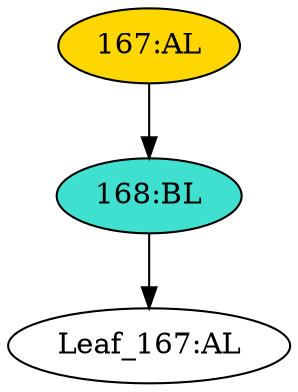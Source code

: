 strict digraph "" {
	node [label="\N"];
	"Leaf_167:AL"	 [def_var="[]",
		label="Leaf_167:AL"];
	"167:AL"	 [ast="<pyverilog.vparser.ast.Always object at 0x7ff649d6b8d0>",
		clk_sens=False,
		fillcolor=gold,
		label="167:AL",
		sens="[]",
		statements="[]",
		style=filled,
		typ=Always,
		use_var="[]"];
	"168:BL"	 [ast="<pyverilog.vparser.ast.Block object at 0x7ff649d70b50>",
		fillcolor=turquoise,
		label="168:BL",
		statements="[]",
		style=filled,
		typ=Block];
	"167:AL" -> "168:BL"	 [cond="[]",
		lineno=None];
	"168:BL" -> "Leaf_167:AL"	 [cond="[]",
		lineno=None];
}
